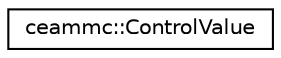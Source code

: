 digraph "Graphical Class Hierarchy"
{
  edge [fontname="Helvetica",fontsize="10",labelfontname="Helvetica",labelfontsize="10"];
  node [fontname="Helvetica",fontsize="10",shape=record];
  rankdir="LR";
  Node1 [label="ceammc::ControlValue",height=0.2,width=0.4,color="black", fillcolor="white", style="filled",URL="$classceammc_1_1_control_value.html"];
}
